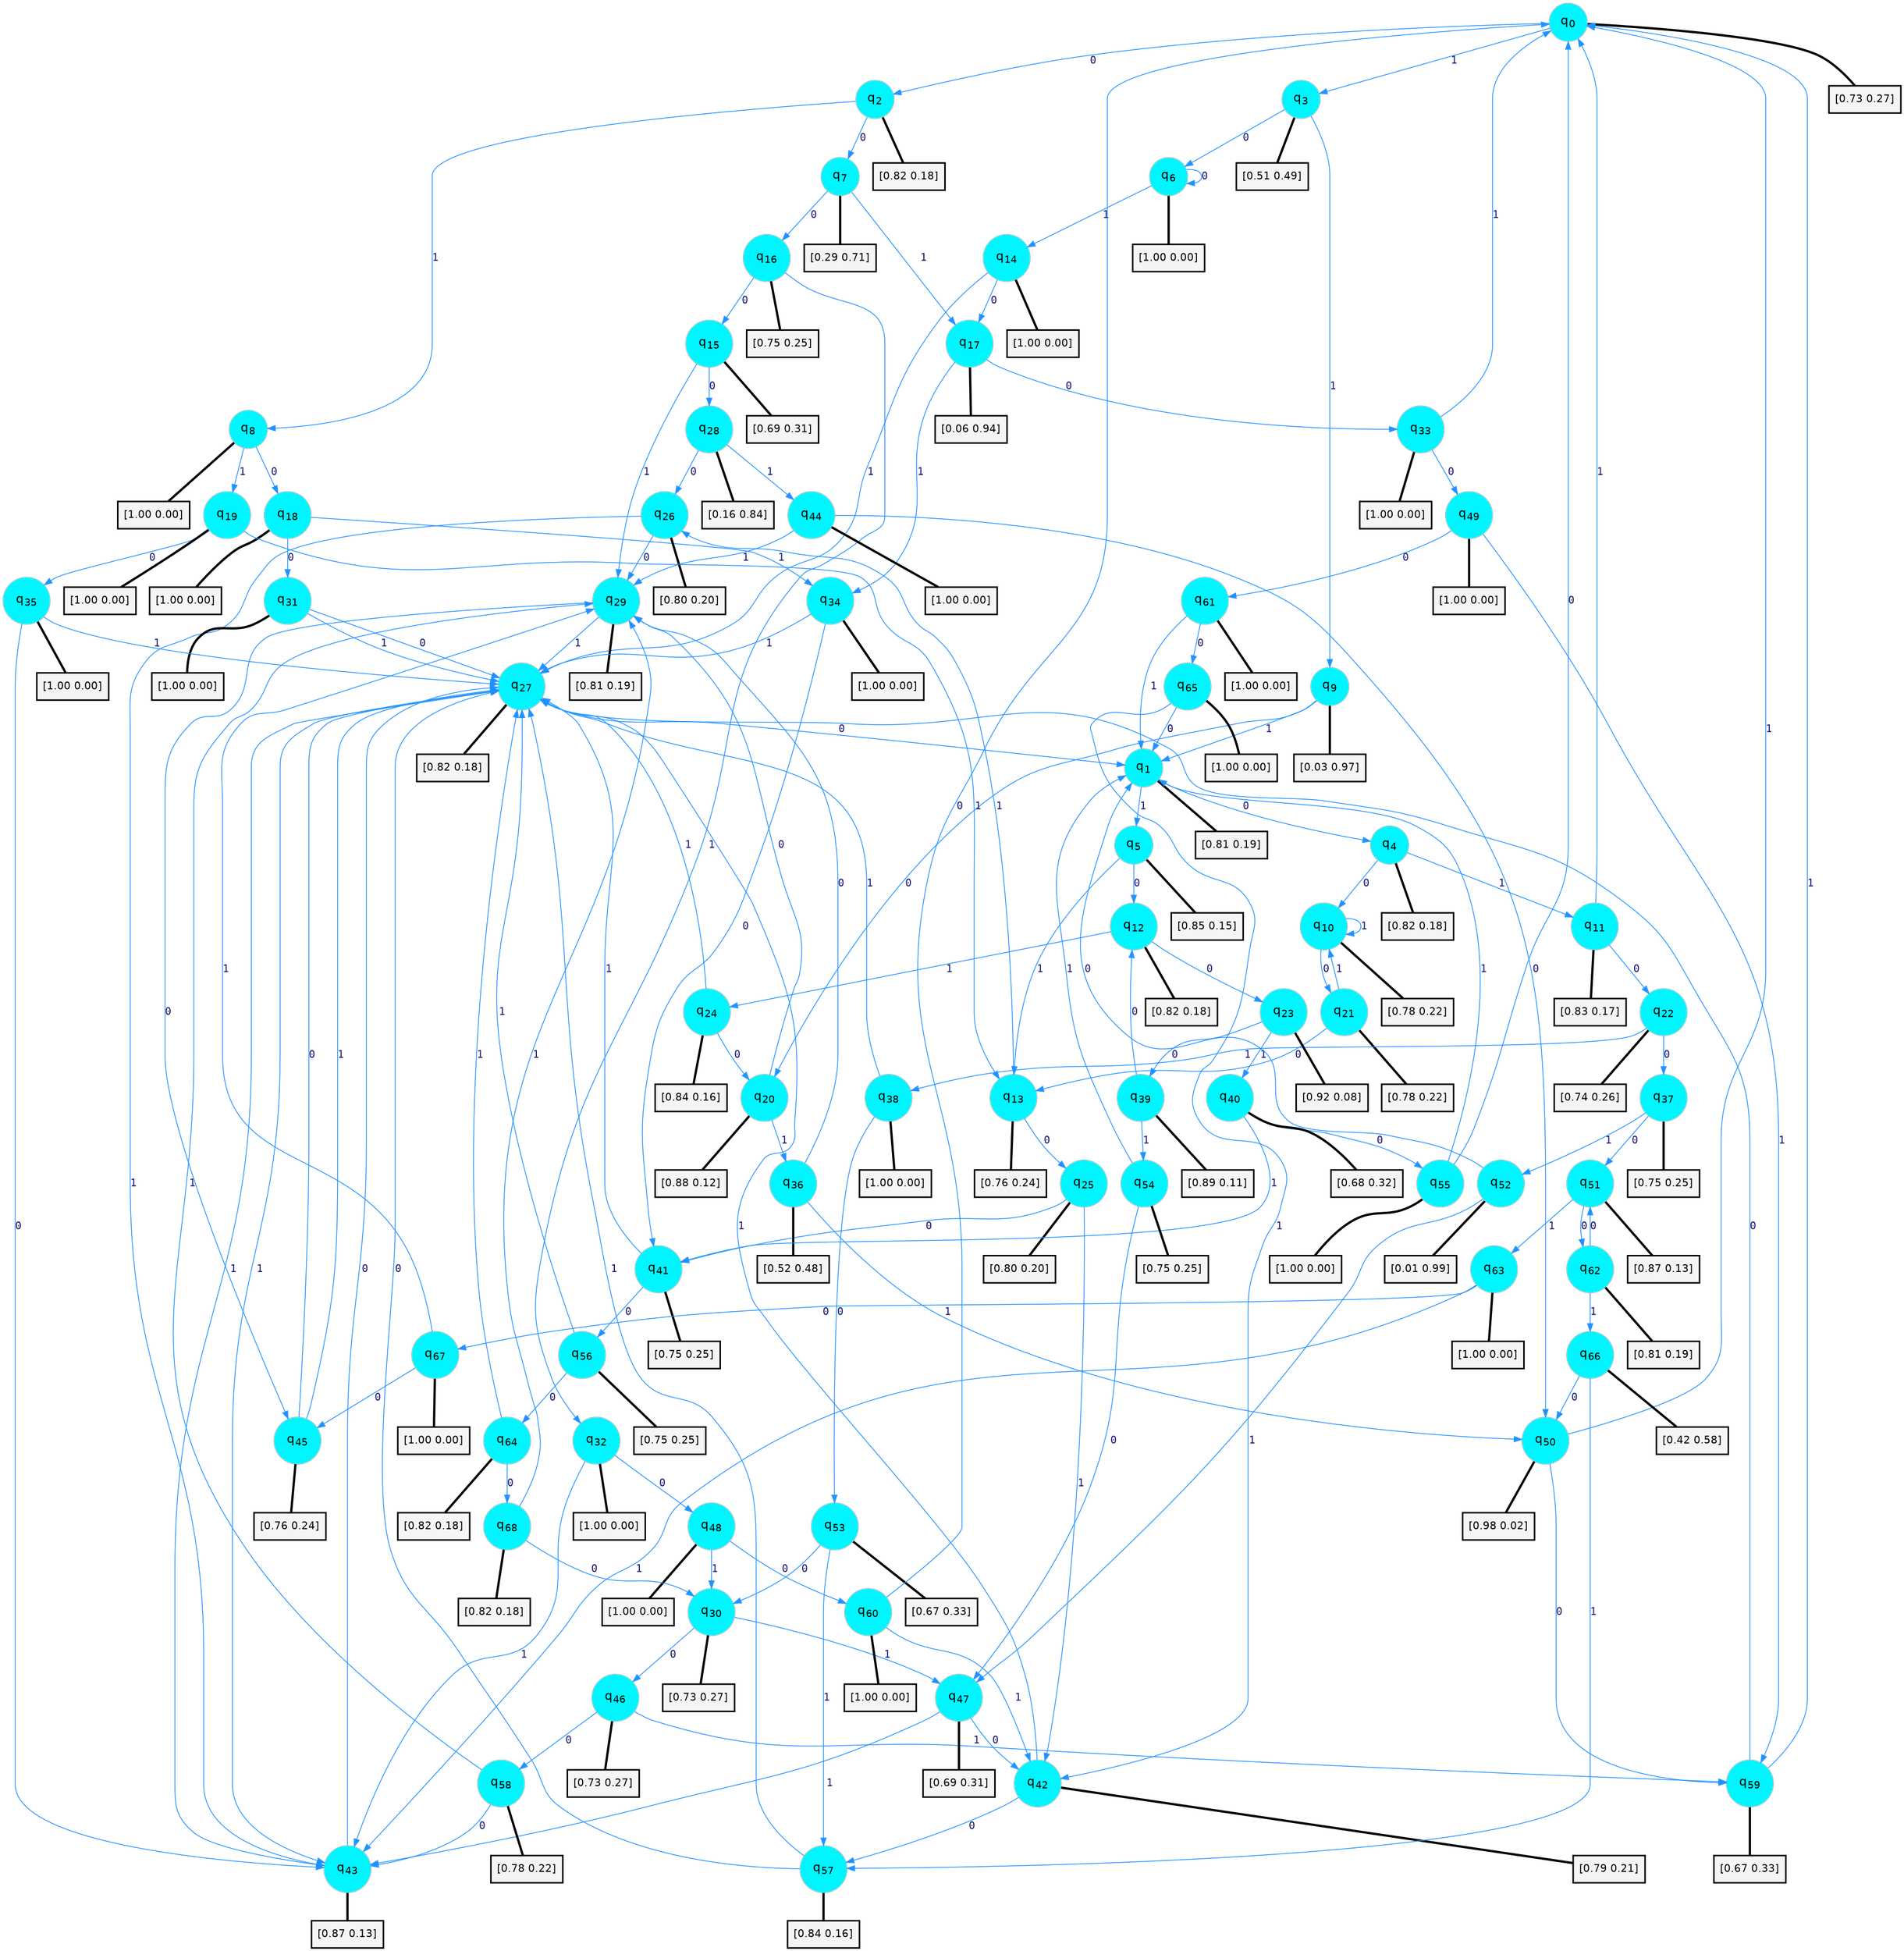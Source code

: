 digraph G {
graph [
bgcolor=transparent, dpi=300, rankdir=TD, size="40,25"];
node [
color=gray, fillcolor=turquoise1, fontcolor=black, fontname=Helvetica, fontsize=16, fontweight=bold, shape=circle, style=filled];
edge [
arrowsize=1, color=dodgerblue1, fontcolor=midnightblue, fontname=courier, fontweight=bold, penwidth=1, style=solid, weight=20];
0[label=<q<SUB>0</SUB>>];
1[label=<q<SUB>1</SUB>>];
2[label=<q<SUB>2</SUB>>];
3[label=<q<SUB>3</SUB>>];
4[label=<q<SUB>4</SUB>>];
5[label=<q<SUB>5</SUB>>];
6[label=<q<SUB>6</SUB>>];
7[label=<q<SUB>7</SUB>>];
8[label=<q<SUB>8</SUB>>];
9[label=<q<SUB>9</SUB>>];
10[label=<q<SUB>10</SUB>>];
11[label=<q<SUB>11</SUB>>];
12[label=<q<SUB>12</SUB>>];
13[label=<q<SUB>13</SUB>>];
14[label=<q<SUB>14</SUB>>];
15[label=<q<SUB>15</SUB>>];
16[label=<q<SUB>16</SUB>>];
17[label=<q<SUB>17</SUB>>];
18[label=<q<SUB>18</SUB>>];
19[label=<q<SUB>19</SUB>>];
20[label=<q<SUB>20</SUB>>];
21[label=<q<SUB>21</SUB>>];
22[label=<q<SUB>22</SUB>>];
23[label=<q<SUB>23</SUB>>];
24[label=<q<SUB>24</SUB>>];
25[label=<q<SUB>25</SUB>>];
26[label=<q<SUB>26</SUB>>];
27[label=<q<SUB>27</SUB>>];
28[label=<q<SUB>28</SUB>>];
29[label=<q<SUB>29</SUB>>];
30[label=<q<SUB>30</SUB>>];
31[label=<q<SUB>31</SUB>>];
32[label=<q<SUB>32</SUB>>];
33[label=<q<SUB>33</SUB>>];
34[label=<q<SUB>34</SUB>>];
35[label=<q<SUB>35</SUB>>];
36[label=<q<SUB>36</SUB>>];
37[label=<q<SUB>37</SUB>>];
38[label=<q<SUB>38</SUB>>];
39[label=<q<SUB>39</SUB>>];
40[label=<q<SUB>40</SUB>>];
41[label=<q<SUB>41</SUB>>];
42[label=<q<SUB>42</SUB>>];
43[label=<q<SUB>43</SUB>>];
44[label=<q<SUB>44</SUB>>];
45[label=<q<SUB>45</SUB>>];
46[label=<q<SUB>46</SUB>>];
47[label=<q<SUB>47</SUB>>];
48[label=<q<SUB>48</SUB>>];
49[label=<q<SUB>49</SUB>>];
50[label=<q<SUB>50</SUB>>];
51[label=<q<SUB>51</SUB>>];
52[label=<q<SUB>52</SUB>>];
53[label=<q<SUB>53</SUB>>];
54[label=<q<SUB>54</SUB>>];
55[label=<q<SUB>55</SUB>>];
56[label=<q<SUB>56</SUB>>];
57[label=<q<SUB>57</SUB>>];
58[label=<q<SUB>58</SUB>>];
59[label=<q<SUB>59</SUB>>];
60[label=<q<SUB>60</SUB>>];
61[label=<q<SUB>61</SUB>>];
62[label=<q<SUB>62</SUB>>];
63[label=<q<SUB>63</SUB>>];
64[label=<q<SUB>64</SUB>>];
65[label=<q<SUB>65</SUB>>];
66[label=<q<SUB>66</SUB>>];
67[label=<q<SUB>67</SUB>>];
68[label=<q<SUB>68</SUB>>];
69[label="[0.73 0.27]", shape=box,fontcolor=black, fontname=Helvetica, fontsize=14, penwidth=2, fillcolor=whitesmoke,color=black];
70[label="[0.81 0.19]", shape=box,fontcolor=black, fontname=Helvetica, fontsize=14, penwidth=2, fillcolor=whitesmoke,color=black];
71[label="[0.82 0.18]", shape=box,fontcolor=black, fontname=Helvetica, fontsize=14, penwidth=2, fillcolor=whitesmoke,color=black];
72[label="[0.51 0.49]", shape=box,fontcolor=black, fontname=Helvetica, fontsize=14, penwidth=2, fillcolor=whitesmoke,color=black];
73[label="[0.82 0.18]", shape=box,fontcolor=black, fontname=Helvetica, fontsize=14, penwidth=2, fillcolor=whitesmoke,color=black];
74[label="[0.85 0.15]", shape=box,fontcolor=black, fontname=Helvetica, fontsize=14, penwidth=2, fillcolor=whitesmoke,color=black];
75[label="[1.00 0.00]", shape=box,fontcolor=black, fontname=Helvetica, fontsize=14, penwidth=2, fillcolor=whitesmoke,color=black];
76[label="[0.29 0.71]", shape=box,fontcolor=black, fontname=Helvetica, fontsize=14, penwidth=2, fillcolor=whitesmoke,color=black];
77[label="[1.00 0.00]", shape=box,fontcolor=black, fontname=Helvetica, fontsize=14, penwidth=2, fillcolor=whitesmoke,color=black];
78[label="[0.03 0.97]", shape=box,fontcolor=black, fontname=Helvetica, fontsize=14, penwidth=2, fillcolor=whitesmoke,color=black];
79[label="[0.78 0.22]", shape=box,fontcolor=black, fontname=Helvetica, fontsize=14, penwidth=2, fillcolor=whitesmoke,color=black];
80[label="[0.83 0.17]", shape=box,fontcolor=black, fontname=Helvetica, fontsize=14, penwidth=2, fillcolor=whitesmoke,color=black];
81[label="[0.82 0.18]", shape=box,fontcolor=black, fontname=Helvetica, fontsize=14, penwidth=2, fillcolor=whitesmoke,color=black];
82[label="[0.76 0.24]", shape=box,fontcolor=black, fontname=Helvetica, fontsize=14, penwidth=2, fillcolor=whitesmoke,color=black];
83[label="[1.00 0.00]", shape=box,fontcolor=black, fontname=Helvetica, fontsize=14, penwidth=2, fillcolor=whitesmoke,color=black];
84[label="[0.69 0.31]", shape=box,fontcolor=black, fontname=Helvetica, fontsize=14, penwidth=2, fillcolor=whitesmoke,color=black];
85[label="[0.75 0.25]", shape=box,fontcolor=black, fontname=Helvetica, fontsize=14, penwidth=2, fillcolor=whitesmoke,color=black];
86[label="[0.06 0.94]", shape=box,fontcolor=black, fontname=Helvetica, fontsize=14, penwidth=2, fillcolor=whitesmoke,color=black];
87[label="[1.00 0.00]", shape=box,fontcolor=black, fontname=Helvetica, fontsize=14, penwidth=2, fillcolor=whitesmoke,color=black];
88[label="[1.00 0.00]", shape=box,fontcolor=black, fontname=Helvetica, fontsize=14, penwidth=2, fillcolor=whitesmoke,color=black];
89[label="[0.88 0.12]", shape=box,fontcolor=black, fontname=Helvetica, fontsize=14, penwidth=2, fillcolor=whitesmoke,color=black];
90[label="[0.78 0.22]", shape=box,fontcolor=black, fontname=Helvetica, fontsize=14, penwidth=2, fillcolor=whitesmoke,color=black];
91[label="[0.74 0.26]", shape=box,fontcolor=black, fontname=Helvetica, fontsize=14, penwidth=2, fillcolor=whitesmoke,color=black];
92[label="[0.92 0.08]", shape=box,fontcolor=black, fontname=Helvetica, fontsize=14, penwidth=2, fillcolor=whitesmoke,color=black];
93[label="[0.84 0.16]", shape=box,fontcolor=black, fontname=Helvetica, fontsize=14, penwidth=2, fillcolor=whitesmoke,color=black];
94[label="[0.80 0.20]", shape=box,fontcolor=black, fontname=Helvetica, fontsize=14, penwidth=2, fillcolor=whitesmoke,color=black];
95[label="[0.80 0.20]", shape=box,fontcolor=black, fontname=Helvetica, fontsize=14, penwidth=2, fillcolor=whitesmoke,color=black];
96[label="[0.82 0.18]", shape=box,fontcolor=black, fontname=Helvetica, fontsize=14, penwidth=2, fillcolor=whitesmoke,color=black];
97[label="[0.16 0.84]", shape=box,fontcolor=black, fontname=Helvetica, fontsize=14, penwidth=2, fillcolor=whitesmoke,color=black];
98[label="[0.81 0.19]", shape=box,fontcolor=black, fontname=Helvetica, fontsize=14, penwidth=2, fillcolor=whitesmoke,color=black];
99[label="[0.73 0.27]", shape=box,fontcolor=black, fontname=Helvetica, fontsize=14, penwidth=2, fillcolor=whitesmoke,color=black];
100[label="[1.00 0.00]", shape=box,fontcolor=black, fontname=Helvetica, fontsize=14, penwidth=2, fillcolor=whitesmoke,color=black];
101[label="[1.00 0.00]", shape=box,fontcolor=black, fontname=Helvetica, fontsize=14, penwidth=2, fillcolor=whitesmoke,color=black];
102[label="[1.00 0.00]", shape=box,fontcolor=black, fontname=Helvetica, fontsize=14, penwidth=2, fillcolor=whitesmoke,color=black];
103[label="[1.00 0.00]", shape=box,fontcolor=black, fontname=Helvetica, fontsize=14, penwidth=2, fillcolor=whitesmoke,color=black];
104[label="[1.00 0.00]", shape=box,fontcolor=black, fontname=Helvetica, fontsize=14, penwidth=2, fillcolor=whitesmoke,color=black];
105[label="[0.52 0.48]", shape=box,fontcolor=black, fontname=Helvetica, fontsize=14, penwidth=2, fillcolor=whitesmoke,color=black];
106[label="[0.75 0.25]", shape=box,fontcolor=black, fontname=Helvetica, fontsize=14, penwidth=2, fillcolor=whitesmoke,color=black];
107[label="[1.00 0.00]", shape=box,fontcolor=black, fontname=Helvetica, fontsize=14, penwidth=2, fillcolor=whitesmoke,color=black];
108[label="[0.89 0.11]", shape=box,fontcolor=black, fontname=Helvetica, fontsize=14, penwidth=2, fillcolor=whitesmoke,color=black];
109[label="[0.68 0.32]", shape=box,fontcolor=black, fontname=Helvetica, fontsize=14, penwidth=2, fillcolor=whitesmoke,color=black];
110[label="[0.75 0.25]", shape=box,fontcolor=black, fontname=Helvetica, fontsize=14, penwidth=2, fillcolor=whitesmoke,color=black];
111[label="[0.79 0.21]", shape=box,fontcolor=black, fontname=Helvetica, fontsize=14, penwidth=2, fillcolor=whitesmoke,color=black];
112[label="[0.87 0.13]", shape=box,fontcolor=black, fontname=Helvetica, fontsize=14, penwidth=2, fillcolor=whitesmoke,color=black];
113[label="[1.00 0.00]", shape=box,fontcolor=black, fontname=Helvetica, fontsize=14, penwidth=2, fillcolor=whitesmoke,color=black];
114[label="[0.76 0.24]", shape=box,fontcolor=black, fontname=Helvetica, fontsize=14, penwidth=2, fillcolor=whitesmoke,color=black];
115[label="[0.73 0.27]", shape=box,fontcolor=black, fontname=Helvetica, fontsize=14, penwidth=2, fillcolor=whitesmoke,color=black];
116[label="[0.69 0.31]", shape=box,fontcolor=black, fontname=Helvetica, fontsize=14, penwidth=2, fillcolor=whitesmoke,color=black];
117[label="[1.00 0.00]", shape=box,fontcolor=black, fontname=Helvetica, fontsize=14, penwidth=2, fillcolor=whitesmoke,color=black];
118[label="[1.00 0.00]", shape=box,fontcolor=black, fontname=Helvetica, fontsize=14, penwidth=2, fillcolor=whitesmoke,color=black];
119[label="[0.98 0.02]", shape=box,fontcolor=black, fontname=Helvetica, fontsize=14, penwidth=2, fillcolor=whitesmoke,color=black];
120[label="[0.87 0.13]", shape=box,fontcolor=black, fontname=Helvetica, fontsize=14, penwidth=2, fillcolor=whitesmoke,color=black];
121[label="[0.01 0.99]", shape=box,fontcolor=black, fontname=Helvetica, fontsize=14, penwidth=2, fillcolor=whitesmoke,color=black];
122[label="[0.67 0.33]", shape=box,fontcolor=black, fontname=Helvetica, fontsize=14, penwidth=2, fillcolor=whitesmoke,color=black];
123[label="[0.75 0.25]", shape=box,fontcolor=black, fontname=Helvetica, fontsize=14, penwidth=2, fillcolor=whitesmoke,color=black];
124[label="[1.00 0.00]", shape=box,fontcolor=black, fontname=Helvetica, fontsize=14, penwidth=2, fillcolor=whitesmoke,color=black];
125[label="[0.75 0.25]", shape=box,fontcolor=black, fontname=Helvetica, fontsize=14, penwidth=2, fillcolor=whitesmoke,color=black];
126[label="[0.84 0.16]", shape=box,fontcolor=black, fontname=Helvetica, fontsize=14, penwidth=2, fillcolor=whitesmoke,color=black];
127[label="[0.78 0.22]", shape=box,fontcolor=black, fontname=Helvetica, fontsize=14, penwidth=2, fillcolor=whitesmoke,color=black];
128[label="[0.67 0.33]", shape=box,fontcolor=black, fontname=Helvetica, fontsize=14, penwidth=2, fillcolor=whitesmoke,color=black];
129[label="[1.00 0.00]", shape=box,fontcolor=black, fontname=Helvetica, fontsize=14, penwidth=2, fillcolor=whitesmoke,color=black];
130[label="[1.00 0.00]", shape=box,fontcolor=black, fontname=Helvetica, fontsize=14, penwidth=2, fillcolor=whitesmoke,color=black];
131[label="[0.81 0.19]", shape=box,fontcolor=black, fontname=Helvetica, fontsize=14, penwidth=2, fillcolor=whitesmoke,color=black];
132[label="[1.00 0.00]", shape=box,fontcolor=black, fontname=Helvetica, fontsize=14, penwidth=2, fillcolor=whitesmoke,color=black];
133[label="[0.82 0.18]", shape=box,fontcolor=black, fontname=Helvetica, fontsize=14, penwidth=2, fillcolor=whitesmoke,color=black];
134[label="[1.00 0.00]", shape=box,fontcolor=black, fontname=Helvetica, fontsize=14, penwidth=2, fillcolor=whitesmoke,color=black];
135[label="[0.42 0.58]", shape=box,fontcolor=black, fontname=Helvetica, fontsize=14, penwidth=2, fillcolor=whitesmoke,color=black];
136[label="[1.00 0.00]", shape=box,fontcolor=black, fontname=Helvetica, fontsize=14, penwidth=2, fillcolor=whitesmoke,color=black];
137[label="[0.82 0.18]", shape=box,fontcolor=black, fontname=Helvetica, fontsize=14, penwidth=2, fillcolor=whitesmoke,color=black];
0->2 [label=0];
0->3 [label=1];
0->69 [arrowhead=none, penwidth=3,color=black];
1->4 [label=0];
1->5 [label=1];
1->70 [arrowhead=none, penwidth=3,color=black];
2->7 [label=0];
2->8 [label=1];
2->71 [arrowhead=none, penwidth=3,color=black];
3->6 [label=0];
3->9 [label=1];
3->72 [arrowhead=none, penwidth=3,color=black];
4->10 [label=0];
4->11 [label=1];
4->73 [arrowhead=none, penwidth=3,color=black];
5->12 [label=0];
5->13 [label=1];
5->74 [arrowhead=none, penwidth=3,color=black];
6->6 [label=0];
6->14 [label=1];
6->75 [arrowhead=none, penwidth=3,color=black];
7->16 [label=0];
7->17 [label=1];
7->76 [arrowhead=none, penwidth=3,color=black];
8->18 [label=0];
8->19 [label=1];
8->77 [arrowhead=none, penwidth=3,color=black];
9->20 [label=0];
9->1 [label=1];
9->78 [arrowhead=none, penwidth=3,color=black];
10->21 [label=0];
10->10 [label=1];
10->79 [arrowhead=none, penwidth=3,color=black];
11->22 [label=0];
11->0 [label=1];
11->80 [arrowhead=none, penwidth=3,color=black];
12->23 [label=0];
12->24 [label=1];
12->81 [arrowhead=none, penwidth=3,color=black];
13->25 [label=0];
13->26 [label=1];
13->82 [arrowhead=none, penwidth=3,color=black];
14->17 [label=0];
14->27 [label=1];
14->83 [arrowhead=none, penwidth=3,color=black];
15->28 [label=0];
15->29 [label=1];
15->84 [arrowhead=none, penwidth=3,color=black];
16->15 [label=0];
16->32 [label=1];
16->85 [arrowhead=none, penwidth=3,color=black];
17->33 [label=0];
17->34 [label=1];
17->86 [arrowhead=none, penwidth=3,color=black];
18->31 [label=0];
18->34 [label=1];
18->87 [arrowhead=none, penwidth=3,color=black];
19->35 [label=0];
19->13 [label=1];
19->88 [arrowhead=none, penwidth=3,color=black];
20->29 [label=0];
20->36 [label=1];
20->89 [arrowhead=none, penwidth=3,color=black];
21->13 [label=0];
21->10 [label=1];
21->90 [arrowhead=none, penwidth=3,color=black];
22->37 [label=0];
22->38 [label=1];
22->91 [arrowhead=none, penwidth=3,color=black];
23->39 [label=0];
23->40 [label=1];
23->92 [arrowhead=none, penwidth=3,color=black];
24->20 [label=0];
24->27 [label=1];
24->93 [arrowhead=none, penwidth=3,color=black];
25->41 [label=0];
25->42 [label=1];
25->94 [arrowhead=none, penwidth=3,color=black];
26->29 [label=0];
26->43 [label=1];
26->95 [arrowhead=none, penwidth=3,color=black];
27->1 [label=0];
27->43 [label=1];
27->96 [arrowhead=none, penwidth=3,color=black];
28->26 [label=0];
28->44 [label=1];
28->97 [arrowhead=none, penwidth=3,color=black];
29->45 [label=0];
29->27 [label=1];
29->98 [arrowhead=none, penwidth=3,color=black];
30->46 [label=0];
30->47 [label=1];
30->99 [arrowhead=none, penwidth=3,color=black];
31->27 [label=0];
31->27 [label=1];
31->100 [arrowhead=none, penwidth=3,color=black];
32->48 [label=0];
32->43 [label=1];
32->101 [arrowhead=none, penwidth=3,color=black];
33->49 [label=0];
33->0 [label=1];
33->102 [arrowhead=none, penwidth=3,color=black];
34->41 [label=0];
34->27 [label=1];
34->103 [arrowhead=none, penwidth=3,color=black];
35->43 [label=0];
35->27 [label=1];
35->104 [arrowhead=none, penwidth=3,color=black];
36->29 [label=0];
36->50 [label=1];
36->105 [arrowhead=none, penwidth=3,color=black];
37->51 [label=0];
37->52 [label=1];
37->106 [arrowhead=none, penwidth=3,color=black];
38->53 [label=0];
38->27 [label=1];
38->107 [arrowhead=none, penwidth=3,color=black];
39->12 [label=0];
39->54 [label=1];
39->108 [arrowhead=none, penwidth=3,color=black];
40->55 [label=0];
40->41 [label=1];
40->109 [arrowhead=none, penwidth=3,color=black];
41->56 [label=0];
41->27 [label=1];
41->110 [arrowhead=none, penwidth=3,color=black];
42->57 [label=0];
42->27 [label=1];
42->111 [arrowhead=none, penwidth=3,color=black];
43->27 [label=0];
43->27 [label=1];
43->112 [arrowhead=none, penwidth=3,color=black];
44->50 [label=0];
44->29 [label=1];
44->113 [arrowhead=none, penwidth=3,color=black];
45->27 [label=0];
45->27 [label=1];
45->114 [arrowhead=none, penwidth=3,color=black];
46->58 [label=0];
46->59 [label=1];
46->115 [arrowhead=none, penwidth=3,color=black];
47->42 [label=0];
47->43 [label=1];
47->116 [arrowhead=none, penwidth=3,color=black];
48->60 [label=0];
48->30 [label=1];
48->117 [arrowhead=none, penwidth=3,color=black];
49->61 [label=0];
49->59 [label=1];
49->118 [arrowhead=none, penwidth=3,color=black];
50->59 [label=0];
50->0 [label=1];
50->119 [arrowhead=none, penwidth=3,color=black];
51->62 [label=0];
51->63 [label=1];
51->120 [arrowhead=none, penwidth=3,color=black];
52->1 [label=0];
52->47 [label=1];
52->121 [arrowhead=none, penwidth=3,color=black];
53->30 [label=0];
53->57 [label=1];
53->122 [arrowhead=none, penwidth=3,color=black];
54->47 [label=0];
54->1 [label=1];
54->123 [arrowhead=none, penwidth=3,color=black];
55->0 [label=0];
55->1 [label=1];
55->124 [arrowhead=none, penwidth=3,color=black];
56->64 [label=0];
56->27 [label=1];
56->125 [arrowhead=none, penwidth=3,color=black];
57->27 [label=0];
57->27 [label=1];
57->126 [arrowhead=none, penwidth=3,color=black];
58->43 [label=0];
58->29 [label=1];
58->127 [arrowhead=none, penwidth=3,color=black];
59->27 [label=0];
59->0 [label=1];
59->128 [arrowhead=none, penwidth=3,color=black];
60->0 [label=0];
60->42 [label=1];
60->129 [arrowhead=none, penwidth=3,color=black];
61->65 [label=0];
61->1 [label=1];
61->130 [arrowhead=none, penwidth=3,color=black];
62->51 [label=0];
62->66 [label=1];
62->131 [arrowhead=none, penwidth=3,color=black];
63->67 [label=0];
63->43 [label=1];
63->132 [arrowhead=none, penwidth=3,color=black];
64->68 [label=0];
64->27 [label=1];
64->133 [arrowhead=none, penwidth=3,color=black];
65->1 [label=0];
65->42 [label=1];
65->134 [arrowhead=none, penwidth=3,color=black];
66->50 [label=0];
66->57 [label=1];
66->135 [arrowhead=none, penwidth=3,color=black];
67->45 [label=0];
67->29 [label=1];
67->136 [arrowhead=none, penwidth=3,color=black];
68->30 [label=0];
68->29 [label=1];
68->137 [arrowhead=none, penwidth=3,color=black];
}
